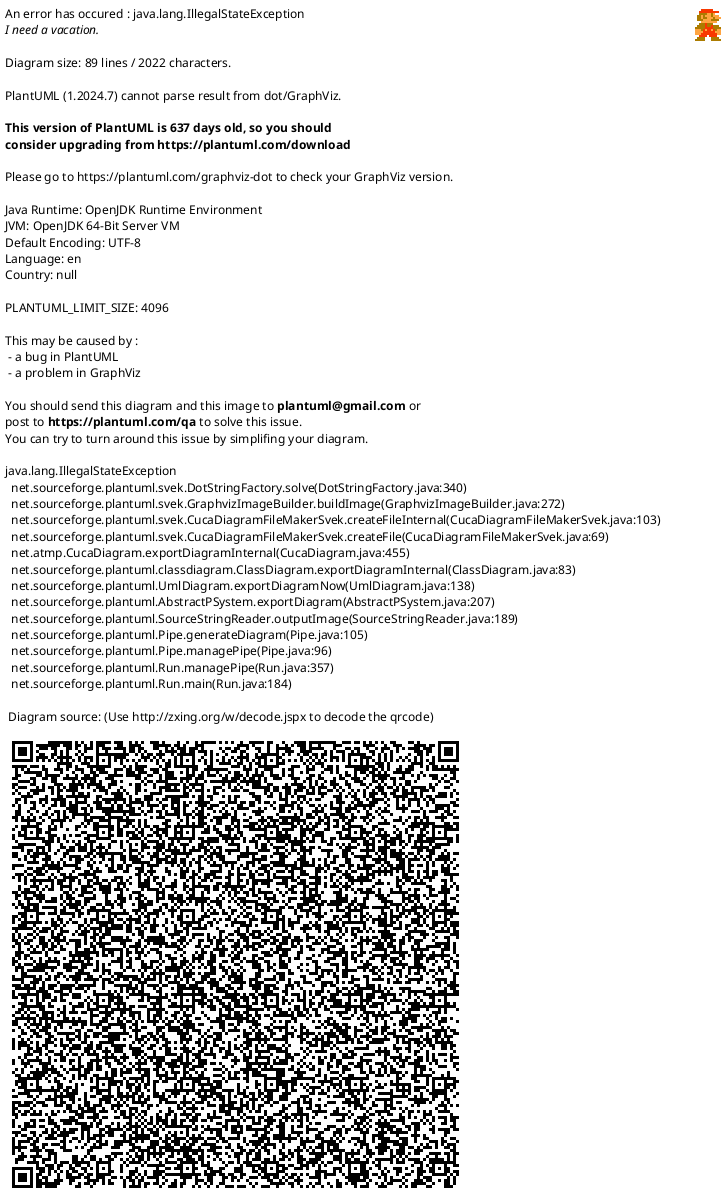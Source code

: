 @startuml AdoptAR

skinparam Linetype ortho

class User <<Model>> {
  id: number 
  email: string
  nombre: string
  apellido: string 
  password: string 
  role: ROLES
  telefono: string 
  direccion: string
  createdAt: Date
  updatedAt: Date
  deletedAt: Date
}

class CreateUsuarioDto <<DTO>> {
  email: string
  nombre: string
  apellido : string
  contrasenia : string
  telefono : string
  direccion : string
  }

class UpdateUsuarioDto <<DTO>>{
  email: string
  nombre: string
  apellido : string
  contrasenia : string
  telefono : string
  direccion : string  
  }
/' 
class QueryUsuariosDto <<DTO>>{
  q: string
  page: number
  limit: number
  sortBy: string
  sortOrder: string

  }
  '/

class UsersController <<Controller>> {

  'constructor UsersController(usersService: UsersService): UsersController

  findAll() : Promise<User[]>

  findUsuariosConFiltros(params: QueryUsuariosDto) : Promise<{ users: User[]; total: number }>

  getPerfil(id: number,req: AuthenticatedRequest): Promise<User>

  create(createUsuarioDto: CreateUsuarioDto): Promise<User>

  findOne(id: number,req: AuthenticatedRequest): Promise<User>

  getEstadisticas(id: number,req: AuthenticatedRequest) : Promise<EstadisticasUsuarioDto>

  update(id: number,UpdateUsuarioDto: UpdateUsuarioDto,req: AuthenticatedRequest) : Promise<User>

  remove(id: number, req: AuthenticatedRequest): Promise<void>

  }
/' 
note right of UsersController::create
 test
end note
'/
class UsersService <<Service>>{
  'constructor UsersService(userModel: typeof User, mascotaModel: typeof Mascota, publicacionModel: typeof Publicacion, visitaModel: typeof Visita, accesoService: AccesoService): UsersService
  findAll(): Promise<User[]> 

  findOne(id: number, usuario: JwtPayload): Promise<User> 

  findByEmail(email: string): Promise<User> 

  validarEmailUnico(email: string): Promise<void> 

  create(dto: CreateUsuarioDto): Promise<User> 

  update(id: number,dto: UpdateUsuarioDto,usuario: JwtPayload): Promise<User>

  remove(id: number, usuario: JwtPayload): Promise<void> 

  getEstadisticas(id: number,usuario: JwtPayload,): Promise<EstadisticasUsuarioDto> 
  
  findUsuariosConFiltros(params: QueryUsuariosDto,): Promise<users: User[]; total: number; totalPages: number}>
}

enum ROLES{
    ADMIN = 'Admin',
    PUBLICADOR = 'Publicador'
}

/' Relaciones '/
UsersController ..> UsersService 
UsersService ..> CreateUsuarioDto 
UsersService ..> UpdateUsuarioDto 
UsersService ..> User

User ..> ROLES

@enduml